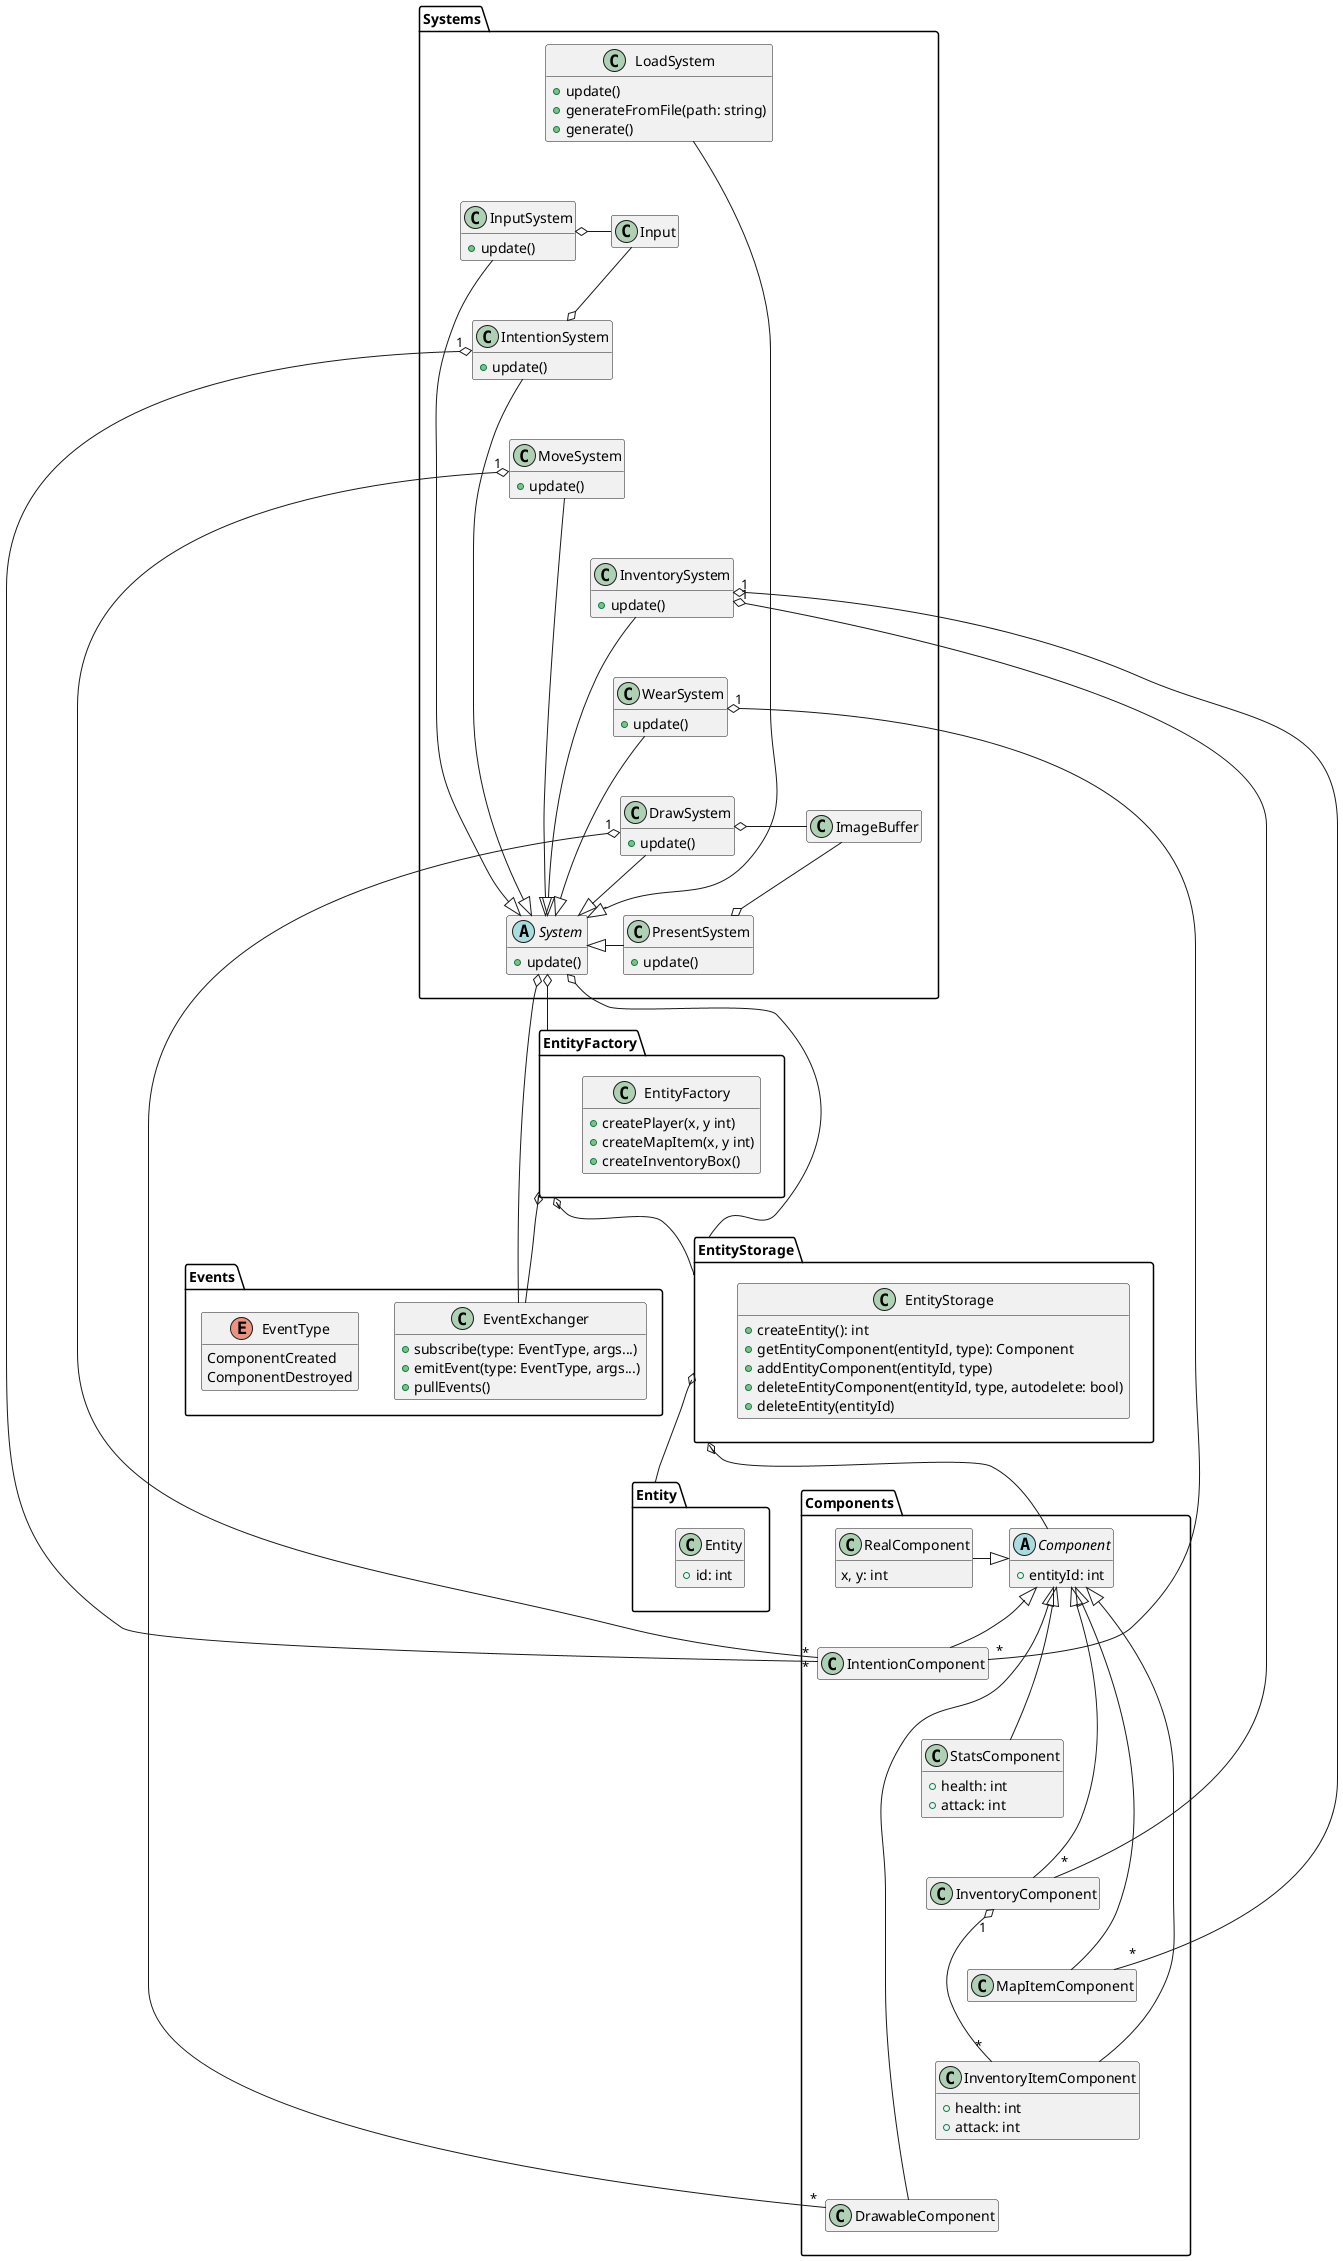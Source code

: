@startuml
hide empty members

package Entity {
    class Entity {
        + id: int
    }
}

package EntityStorage {
    class EntityStorage {
        + createEntity(): int
        + getEntityComponent(entityId, type): Component
        + addEntityComponent(entityId, type)
        + deleteEntityComponent(entityId, type, autodelete: bool)
        + deleteEntity(entityId)
    }
}

package EntityFactory {
    class EntityFactory {
        + createPlayer(x, y int)
        + createMapItem(x, y int)
        + createInventoryBox()
    }
}

package Systems {
    class Input {
    }

    class ImageBuffer {
    }

    abstract class System {
        + update()
    }

    together {
        class LoadSystem {
            + update()
            + generateFromFile(path: string)
            + generate()
        }

        class InputSystem {
            + update()
        }

        class IntentionSystem {
            + update()
        }

        class MoveSystem {
            + update()
        }

        class InventorySystem {
            + update()
        }

        class WearSystem {
            + update()
        }

        class DrawSystem {
            + update()
        }

        class PresentSystem {
            + update()
        }
    }

    InputSystem o-left- Input
    IntentionSystem o-left- Input

    PresentSystem o-left- ImageBuffer
    DrawSystem o-left- ImageBuffer

    LoadSystem -right-|> System
    InputSystem -right-|> System
    IntentionSystem -right-|> System
    MoveSystem -right-|> System
    InventorySystem -right-|> System
    WearSystem -right-|> System
    DrawSystem -right-|> System
    PresentSystem -right-|> System

    PresentSystem -up[hidden]- DrawSystem
    DrawSystem -up[hidden]- WearSystem
    WearSystem -up[hidden]- InventorySystem
    InventorySystem -up[hidden]- MoveSystem
    MoveSystem -up[hidden]- IntentionSystem
    IntentionSystem -up[hidden]- InputSystem
    InputSystem -up[hidden]- LoadSystem
}

package Components {
    abstract class Component {
        + entityId: int
    }

    together {
        class RealComponent {
            x, y: int
        }

        class IntentionComponent {
        }

        class StatsComponent {
            + health: int
            + attack: int
        }

        class InventoryComponent {
        }

        class MapItemComponent {
        }

        class InventoryItemComponent {
            + health: int
            + attack: int
        }

        class DrawableComponent {
        }
    }

    RealComponent          -left-|> Component
    IntentionComponent     -left-|> Component
    StatsComponent         -left-|> Component
    InventoryComponent     -left-|> Component
    MapItemComponent       -left-|> Component
    InventoryItemComponent -left-|> Component
    DrawableComponent      -left-|> Component

    DrawableComponent -up[hidden]- InventoryItemComponent
    InventoryItemComponent -up[hidden]- MapItemComponent
    MapItemComponent -up[hidden]- InventoryComponent
    InventoryComponent -up[hidden]- StatsComponent
    StatsComponent -up[hidden]- IntentionComponent
    IntentionComponent -up[hidden]- RealComponent

    InventoryComponent "1" o-- "*" InventoryItemComponent
}

package Events {
    class EventExchanger {
        + subscribe(type: EventType, args...)
        + emitEvent(type: EventType, args...)
        + pullEvents()
    }

    enum EventType {
        ComponentCreated
        ComponentDestroyed
    }
}
EntityStorage o-- Entity
EntityStorage o-- Component

IntentionSystem "1" o-- "*" IntentionComponent 
MoveSystem "1" o-- "*" IntentionComponent 
InventorySystem "1" o-- "*" InventoryComponent 
InventorySystem "1" o-- "*" MapItemComponent 
WearSystem "1" o-- "*" IntentionComponent 
DrawSystem "1" o-- "*" DrawableComponent 

System o-- EventExchanger
System o-- EntityStorage
System o-- EntityFactory
EntityFactory o-- EntityStorage
EntityFactory o-- EventExchanger

@enduml
